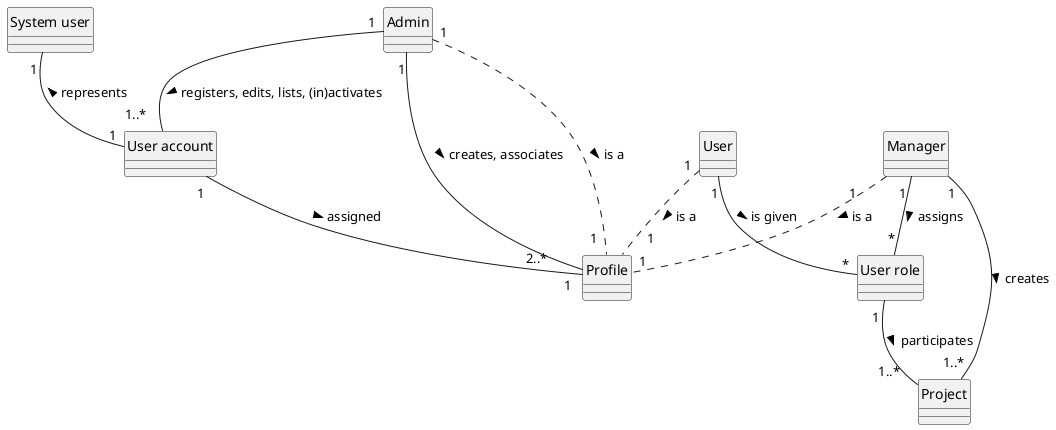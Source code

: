 @startuml
skinparam style strictuml

Entity Admin
Class "User account"
Class Profile
Class Manager
Class User
Class "User role"
Class Project
Class "System user"


Admin "1" -- "1..*   " "User account": registers, edits, lists, (in)activates >
Admin "1" -- "2..*        " Profile: creates, associates >
Admin "1 " .. "1  " Profile: is a >
"System user" "1 " -- "1" "User account": represents <
Manager "1      ".."1" Profile: is a >
Manager "1 " -- "*" "User role" : assigns >
User "1" .. "     1" Profile: is a >
User "1"-- "*" "User role": is given >
"User account" "1   "--"1 " Profile: assigned >
Manager "1"-- "1..*" Project: creates >
"User role" "1 " -- "1..*   " Project: participates >
@enduml
